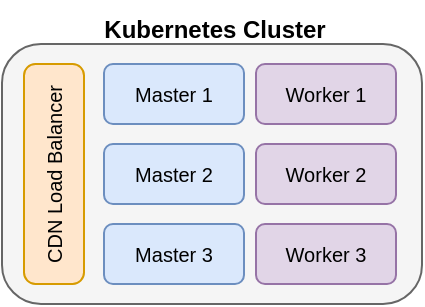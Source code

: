 <mxfile version="22.0.3" type="device">
  <diagram name="Page-1" id="oKJrCJRrOZvotvVHOjbZ">
    <mxGraphModel dx="463" dy="290" grid="1" gridSize="10" guides="1" tooltips="1" connect="1" arrows="1" fold="1" page="1" pageScale="1" pageWidth="827" pageHeight="1169" background="none" math="0" shadow="0">
      <root>
        <mxCell id="0" />
        <mxCell id="1" parent="0" />
        <mxCell id="_7s9nAR8T9O7d8TYDm4V-10" value="" style="rounded=1;whiteSpace=wrap;html=1;fillColor=#f5f5f5;fontColor=#333333;strokeColor=#666666;" vertex="1" parent="1">
          <mxGeometry x="109" y="430" width="210" height="130" as="geometry" />
        </mxCell>
        <mxCell id="_7s9nAR8T9O7d8TYDm4V-1" value="Master 1" style="rounded=1;whiteSpace=wrap;html=1;fillColor=#dae8fc;strokeColor=#6c8ebf;fontSize=10;" vertex="1" parent="1">
          <mxGeometry x="160" y="440" width="70" height="30" as="geometry" />
        </mxCell>
        <mxCell id="_7s9nAR8T9O7d8TYDm4V-4" value="Master 2" style="rounded=1;whiteSpace=wrap;html=1;fillColor=#dae8fc;strokeColor=#6c8ebf;fontSize=10;" vertex="1" parent="1">
          <mxGeometry x="160" y="480" width="70" height="30" as="geometry" />
        </mxCell>
        <mxCell id="_7s9nAR8T9O7d8TYDm4V-5" value="Master 3" style="rounded=1;whiteSpace=wrap;html=1;fillColor=#dae8fc;strokeColor=#6c8ebf;fontSize=10;" vertex="1" parent="1">
          <mxGeometry x="160" y="520" width="70" height="30" as="geometry" />
        </mxCell>
        <mxCell id="_7s9nAR8T9O7d8TYDm4V-6" value="&lt;font style=&quot;font-size: 10px;&quot;&gt;CDN Load Balancer&lt;/font&gt;" style="rounded=1;whiteSpace=wrap;html=1;arcSize=19;spacing=10;horizontal=0;fillColor=#ffe6cc;strokeColor=#d79b00;fontSize=10;" vertex="1" parent="1">
          <mxGeometry x="120" y="440" width="30" height="110" as="geometry" />
        </mxCell>
        <mxCell id="_7s9nAR8T9O7d8TYDm4V-7" value="Worker 1" style="rounded=1;whiteSpace=wrap;html=1;fillColor=#e1d5e7;strokeColor=#9673a6;fontSize=10;" vertex="1" parent="1">
          <mxGeometry x="236" y="440" width="70" height="30" as="geometry" />
        </mxCell>
        <mxCell id="_7s9nAR8T9O7d8TYDm4V-8" value="Worker 2" style="rounded=1;whiteSpace=wrap;html=1;fillColor=#e1d5e7;strokeColor=#9673a6;fontSize=10;" vertex="1" parent="1">
          <mxGeometry x="236" y="480" width="70" height="30" as="geometry" />
        </mxCell>
        <mxCell id="_7s9nAR8T9O7d8TYDm4V-9" value="Worker 3" style="rounded=1;whiteSpace=wrap;html=1;fillColor=#e1d5e7;strokeColor=#9673a6;fontSize=10;" vertex="1" parent="1">
          <mxGeometry x="236" y="520" width="70" height="30" as="geometry" />
        </mxCell>
        <mxCell id="_7s9nAR8T9O7d8TYDm4V-12" value="&lt;b&gt;Kubernetes Cluster&lt;/b&gt;" style="text;html=1;align=center;verticalAlign=middle;resizable=0;points=[];autosize=1;strokeColor=none;fillColor=none;" vertex="1" parent="1">
          <mxGeometry x="150" y="408" width="130" height="30" as="geometry" />
        </mxCell>
      </root>
    </mxGraphModel>
  </diagram>
</mxfile>
